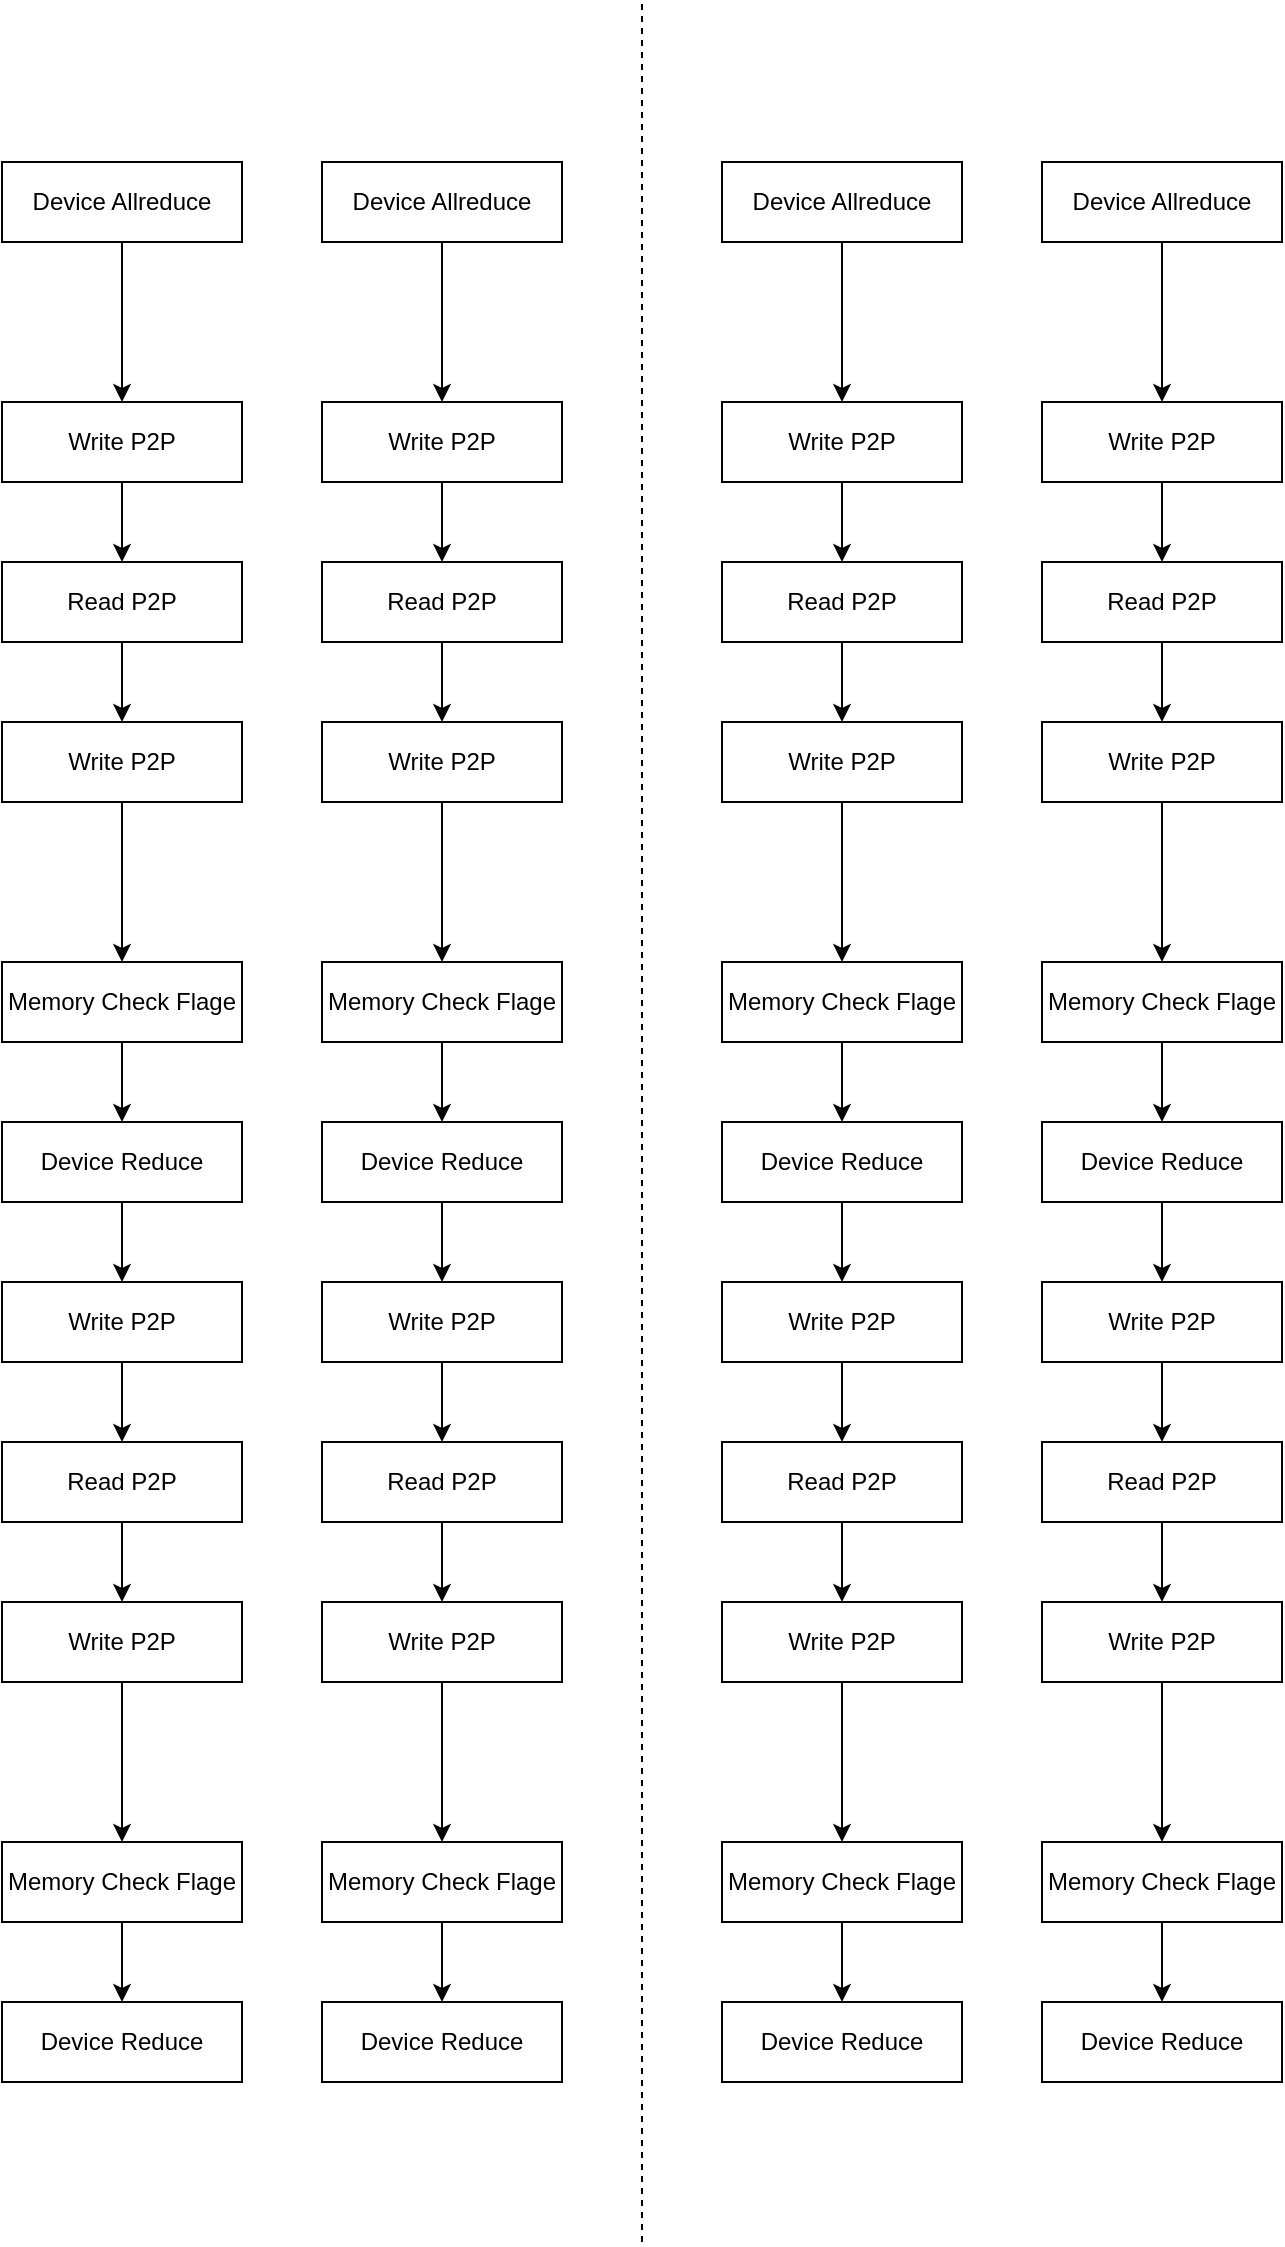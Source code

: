 <mxfile version="21.3.2" type="github">
  <diagram name="Page-1" id="tX2IQuwCIjiCe8rqKG4F">
    <mxGraphModel dx="2358" dy="1304" grid="1" gridSize="10" guides="1" tooltips="1" connect="1" arrows="1" fold="1" page="1" pageScale="1" pageWidth="850" pageHeight="1100" math="0" shadow="0">
      <root>
        <mxCell id="0" />
        <mxCell id="1" parent="0" />
        <mxCell id="35na0Je1MFFoeshVlC0p-17" value="" style="edgeStyle=orthogonalEdgeStyle;rounded=0;orthogonalLoop=1;jettySize=auto;html=1;" edge="1" parent="1" source="35na0Je1MFFoeshVlC0p-1" target="35na0Je1MFFoeshVlC0p-6">
          <mxGeometry relative="1" as="geometry" />
        </mxCell>
        <mxCell id="35na0Je1MFFoeshVlC0p-1" value="Device Allreduce" style="rounded=0;whiteSpace=wrap;html=1;" vertex="1" parent="1">
          <mxGeometry x="120" y="200" width="120" height="40" as="geometry" />
        </mxCell>
        <mxCell id="35na0Je1MFFoeshVlC0p-5" value="" style="endArrow=none;dashed=1;html=1;rounded=0;" edge="1" parent="1">
          <mxGeometry width="50" height="50" relative="1" as="geometry">
            <mxPoint x="440" y="1240" as="sourcePoint" />
            <mxPoint x="440" y="120" as="targetPoint" />
          </mxGeometry>
        </mxCell>
        <mxCell id="35na0Je1MFFoeshVlC0p-18" value="" style="edgeStyle=orthogonalEdgeStyle;rounded=0;orthogonalLoop=1;jettySize=auto;html=1;" edge="1" parent="1" source="35na0Je1MFFoeshVlC0p-6" target="35na0Je1MFFoeshVlC0p-7">
          <mxGeometry relative="1" as="geometry" />
        </mxCell>
        <mxCell id="35na0Je1MFFoeshVlC0p-6" value="Write P2P" style="rounded=0;whiteSpace=wrap;html=1;" vertex="1" parent="1">
          <mxGeometry x="120" y="320" width="120" height="40" as="geometry" />
        </mxCell>
        <mxCell id="35na0Je1MFFoeshVlC0p-19" value="" style="edgeStyle=orthogonalEdgeStyle;rounded=0;orthogonalLoop=1;jettySize=auto;html=1;" edge="1" parent="1" source="35na0Je1MFFoeshVlC0p-7" target="35na0Je1MFFoeshVlC0p-8">
          <mxGeometry relative="1" as="geometry" />
        </mxCell>
        <mxCell id="35na0Je1MFFoeshVlC0p-7" value="Read P2P" style="rounded=0;whiteSpace=wrap;html=1;" vertex="1" parent="1">
          <mxGeometry x="120" y="400" width="120" height="40" as="geometry" />
        </mxCell>
        <mxCell id="35na0Je1MFFoeshVlC0p-20" value="" style="edgeStyle=orthogonalEdgeStyle;rounded=0;orthogonalLoop=1;jettySize=auto;html=1;" edge="1" parent="1" source="35na0Je1MFFoeshVlC0p-8" target="35na0Je1MFFoeshVlC0p-9">
          <mxGeometry relative="1" as="geometry" />
        </mxCell>
        <mxCell id="35na0Je1MFFoeshVlC0p-8" value="Write P2P" style="rounded=0;whiteSpace=wrap;html=1;" vertex="1" parent="1">
          <mxGeometry x="120" y="480" width="120" height="40" as="geometry" />
        </mxCell>
        <mxCell id="35na0Je1MFFoeshVlC0p-21" value="" style="edgeStyle=orthogonalEdgeStyle;rounded=0;orthogonalLoop=1;jettySize=auto;html=1;" edge="1" parent="1" source="35na0Je1MFFoeshVlC0p-9" target="35na0Je1MFFoeshVlC0p-15">
          <mxGeometry relative="1" as="geometry" />
        </mxCell>
        <mxCell id="35na0Je1MFFoeshVlC0p-9" value="Memory Check Flage" style="rounded=0;whiteSpace=wrap;html=1;" vertex="1" parent="1">
          <mxGeometry x="120" y="600" width="120" height="40" as="geometry" />
        </mxCell>
        <mxCell id="35na0Je1MFFoeshVlC0p-27" value="" style="edgeStyle=orthogonalEdgeStyle;rounded=0;orthogonalLoop=1;jettySize=auto;html=1;" edge="1" parent="1" source="35na0Je1MFFoeshVlC0p-15" target="35na0Je1MFFoeshVlC0p-23">
          <mxGeometry relative="1" as="geometry" />
        </mxCell>
        <mxCell id="35na0Je1MFFoeshVlC0p-15" value="Device Reduce" style="rounded=0;whiteSpace=wrap;html=1;" vertex="1" parent="1">
          <mxGeometry x="120" y="680" width="120" height="40" as="geometry" />
        </mxCell>
        <mxCell id="35na0Je1MFFoeshVlC0p-22" value="" style="edgeStyle=orthogonalEdgeStyle;rounded=0;orthogonalLoop=1;jettySize=auto;html=1;" edge="1" parent="1" source="35na0Je1MFFoeshVlC0p-23" target="35na0Je1MFFoeshVlC0p-25">
          <mxGeometry relative="1" as="geometry" />
        </mxCell>
        <mxCell id="35na0Je1MFFoeshVlC0p-23" value="Write P2P" style="rounded=0;whiteSpace=wrap;html=1;" vertex="1" parent="1">
          <mxGeometry x="120" y="760" width="120" height="40" as="geometry" />
        </mxCell>
        <mxCell id="35na0Je1MFFoeshVlC0p-24" value="" style="edgeStyle=orthogonalEdgeStyle;rounded=0;orthogonalLoop=1;jettySize=auto;html=1;" edge="1" parent="1" source="35na0Je1MFFoeshVlC0p-25" target="35na0Je1MFFoeshVlC0p-26">
          <mxGeometry relative="1" as="geometry" />
        </mxCell>
        <mxCell id="35na0Je1MFFoeshVlC0p-25" value="Read P2P" style="rounded=0;whiteSpace=wrap;html=1;" vertex="1" parent="1">
          <mxGeometry x="120" y="840" width="120" height="40" as="geometry" />
        </mxCell>
        <mxCell id="35na0Je1MFFoeshVlC0p-31" value="" style="edgeStyle=orthogonalEdgeStyle;rounded=0;orthogonalLoop=1;jettySize=auto;html=1;" edge="1" parent="1" source="35na0Je1MFFoeshVlC0p-26" target="35na0Je1MFFoeshVlC0p-29">
          <mxGeometry relative="1" as="geometry" />
        </mxCell>
        <mxCell id="35na0Je1MFFoeshVlC0p-26" value="Write P2P" style="rounded=0;whiteSpace=wrap;html=1;" vertex="1" parent="1">
          <mxGeometry x="120" y="920" width="120" height="40" as="geometry" />
        </mxCell>
        <mxCell id="35na0Je1MFFoeshVlC0p-28" value="" style="edgeStyle=orthogonalEdgeStyle;rounded=0;orthogonalLoop=1;jettySize=auto;html=1;" edge="1" parent="1" source="35na0Je1MFFoeshVlC0p-29" target="35na0Je1MFFoeshVlC0p-30">
          <mxGeometry relative="1" as="geometry" />
        </mxCell>
        <mxCell id="35na0Je1MFFoeshVlC0p-29" value="Memory Check Flage" style="rounded=0;whiteSpace=wrap;html=1;" vertex="1" parent="1">
          <mxGeometry x="120" y="1040" width="120" height="40" as="geometry" />
        </mxCell>
        <mxCell id="35na0Je1MFFoeshVlC0p-30" value="Device Reduce" style="rounded=0;whiteSpace=wrap;html=1;" vertex="1" parent="1">
          <mxGeometry x="120" y="1120" width="120" height="40" as="geometry" />
        </mxCell>
        <mxCell id="35na0Je1MFFoeshVlC0p-32" value="" style="edgeStyle=orthogonalEdgeStyle;rounded=0;orthogonalLoop=1;jettySize=auto;html=1;" edge="1" parent="1" source="35na0Je1MFFoeshVlC0p-33" target="35na0Je1MFFoeshVlC0p-35">
          <mxGeometry relative="1" as="geometry" />
        </mxCell>
        <mxCell id="35na0Je1MFFoeshVlC0p-33" value="Device Allreduce" style="rounded=0;whiteSpace=wrap;html=1;" vertex="1" parent="1">
          <mxGeometry x="280" y="200" width="120" height="40" as="geometry" />
        </mxCell>
        <mxCell id="35na0Je1MFFoeshVlC0p-34" value="" style="edgeStyle=orthogonalEdgeStyle;rounded=0;orthogonalLoop=1;jettySize=auto;html=1;" edge="1" parent="1" source="35na0Je1MFFoeshVlC0p-35" target="35na0Je1MFFoeshVlC0p-37">
          <mxGeometry relative="1" as="geometry" />
        </mxCell>
        <mxCell id="35na0Je1MFFoeshVlC0p-35" value="Write P2P" style="rounded=0;whiteSpace=wrap;html=1;" vertex="1" parent="1">
          <mxGeometry x="280" y="320" width="120" height="40" as="geometry" />
        </mxCell>
        <mxCell id="35na0Je1MFFoeshVlC0p-36" value="" style="edgeStyle=orthogonalEdgeStyle;rounded=0;orthogonalLoop=1;jettySize=auto;html=1;" edge="1" parent="1" source="35na0Je1MFFoeshVlC0p-37" target="35na0Je1MFFoeshVlC0p-39">
          <mxGeometry relative="1" as="geometry" />
        </mxCell>
        <mxCell id="35na0Je1MFFoeshVlC0p-37" value="Read P2P" style="rounded=0;whiteSpace=wrap;html=1;" vertex="1" parent="1">
          <mxGeometry x="280" y="400" width="120" height="40" as="geometry" />
        </mxCell>
        <mxCell id="35na0Je1MFFoeshVlC0p-38" value="" style="edgeStyle=orthogonalEdgeStyle;rounded=0;orthogonalLoop=1;jettySize=auto;html=1;" edge="1" parent="1" source="35na0Je1MFFoeshVlC0p-39" target="35na0Je1MFFoeshVlC0p-41">
          <mxGeometry relative="1" as="geometry" />
        </mxCell>
        <mxCell id="35na0Je1MFFoeshVlC0p-39" value="Write P2P" style="rounded=0;whiteSpace=wrap;html=1;" vertex="1" parent="1">
          <mxGeometry x="280" y="480" width="120" height="40" as="geometry" />
        </mxCell>
        <mxCell id="35na0Je1MFFoeshVlC0p-40" value="" style="edgeStyle=orthogonalEdgeStyle;rounded=0;orthogonalLoop=1;jettySize=auto;html=1;" edge="1" parent="1" source="35na0Je1MFFoeshVlC0p-41" target="35na0Je1MFFoeshVlC0p-43">
          <mxGeometry relative="1" as="geometry" />
        </mxCell>
        <mxCell id="35na0Je1MFFoeshVlC0p-41" value="Memory Check Flage" style="rounded=0;whiteSpace=wrap;html=1;" vertex="1" parent="1">
          <mxGeometry x="280" y="600" width="120" height="40" as="geometry" />
        </mxCell>
        <mxCell id="35na0Je1MFFoeshVlC0p-42" value="" style="edgeStyle=orthogonalEdgeStyle;rounded=0;orthogonalLoop=1;jettySize=auto;html=1;" edge="1" parent="1" source="35na0Je1MFFoeshVlC0p-43" target="35na0Je1MFFoeshVlC0p-45">
          <mxGeometry relative="1" as="geometry" />
        </mxCell>
        <mxCell id="35na0Je1MFFoeshVlC0p-43" value="Device Reduce" style="rounded=0;whiteSpace=wrap;html=1;" vertex="1" parent="1">
          <mxGeometry x="280" y="680" width="120" height="40" as="geometry" />
        </mxCell>
        <mxCell id="35na0Je1MFFoeshVlC0p-44" value="" style="edgeStyle=orthogonalEdgeStyle;rounded=0;orthogonalLoop=1;jettySize=auto;html=1;" edge="1" parent="1" source="35na0Je1MFFoeshVlC0p-45" target="35na0Je1MFFoeshVlC0p-47">
          <mxGeometry relative="1" as="geometry" />
        </mxCell>
        <mxCell id="35na0Je1MFFoeshVlC0p-45" value="Write P2P" style="rounded=0;whiteSpace=wrap;html=1;" vertex="1" parent="1">
          <mxGeometry x="280" y="760" width="120" height="40" as="geometry" />
        </mxCell>
        <mxCell id="35na0Je1MFFoeshVlC0p-46" value="" style="edgeStyle=orthogonalEdgeStyle;rounded=0;orthogonalLoop=1;jettySize=auto;html=1;" edge="1" parent="1" source="35na0Je1MFFoeshVlC0p-47" target="35na0Je1MFFoeshVlC0p-49">
          <mxGeometry relative="1" as="geometry" />
        </mxCell>
        <mxCell id="35na0Je1MFFoeshVlC0p-47" value="Read P2P" style="rounded=0;whiteSpace=wrap;html=1;" vertex="1" parent="1">
          <mxGeometry x="280" y="840" width="120" height="40" as="geometry" />
        </mxCell>
        <mxCell id="35na0Je1MFFoeshVlC0p-48" value="" style="edgeStyle=orthogonalEdgeStyle;rounded=0;orthogonalLoop=1;jettySize=auto;html=1;" edge="1" parent="1" source="35na0Je1MFFoeshVlC0p-49" target="35na0Je1MFFoeshVlC0p-51">
          <mxGeometry relative="1" as="geometry" />
        </mxCell>
        <mxCell id="35na0Je1MFFoeshVlC0p-49" value="Write P2P" style="rounded=0;whiteSpace=wrap;html=1;" vertex="1" parent="1">
          <mxGeometry x="280" y="920" width="120" height="40" as="geometry" />
        </mxCell>
        <mxCell id="35na0Je1MFFoeshVlC0p-50" value="" style="edgeStyle=orthogonalEdgeStyle;rounded=0;orthogonalLoop=1;jettySize=auto;html=1;" edge="1" parent="1" source="35na0Je1MFFoeshVlC0p-51" target="35na0Je1MFFoeshVlC0p-52">
          <mxGeometry relative="1" as="geometry" />
        </mxCell>
        <mxCell id="35na0Je1MFFoeshVlC0p-51" value="Memory Check Flage" style="rounded=0;whiteSpace=wrap;html=1;" vertex="1" parent="1">
          <mxGeometry x="280" y="1040" width="120" height="40" as="geometry" />
        </mxCell>
        <mxCell id="35na0Je1MFFoeshVlC0p-52" value="Device Reduce" style="rounded=0;whiteSpace=wrap;html=1;" vertex="1" parent="1">
          <mxGeometry x="280" y="1120" width="120" height="40" as="geometry" />
        </mxCell>
        <mxCell id="35na0Je1MFFoeshVlC0p-53" value="" style="edgeStyle=orthogonalEdgeStyle;rounded=0;orthogonalLoop=1;jettySize=auto;html=1;" edge="1" parent="1" source="35na0Je1MFFoeshVlC0p-54" target="35na0Je1MFFoeshVlC0p-56">
          <mxGeometry relative="1" as="geometry" />
        </mxCell>
        <mxCell id="35na0Je1MFFoeshVlC0p-54" value="Device Allreduce" style="rounded=0;whiteSpace=wrap;html=1;" vertex="1" parent="1">
          <mxGeometry x="480" y="200" width="120" height="40" as="geometry" />
        </mxCell>
        <mxCell id="35na0Je1MFFoeshVlC0p-55" value="" style="edgeStyle=orthogonalEdgeStyle;rounded=0;orthogonalLoop=1;jettySize=auto;html=1;" edge="1" parent="1" source="35na0Je1MFFoeshVlC0p-56" target="35na0Je1MFFoeshVlC0p-58">
          <mxGeometry relative="1" as="geometry" />
        </mxCell>
        <mxCell id="35na0Je1MFFoeshVlC0p-56" value="Write P2P" style="rounded=0;whiteSpace=wrap;html=1;" vertex="1" parent="1">
          <mxGeometry x="480" y="320" width="120" height="40" as="geometry" />
        </mxCell>
        <mxCell id="35na0Je1MFFoeshVlC0p-57" value="" style="edgeStyle=orthogonalEdgeStyle;rounded=0;orthogonalLoop=1;jettySize=auto;html=1;" edge="1" parent="1" source="35na0Je1MFFoeshVlC0p-58" target="35na0Je1MFFoeshVlC0p-60">
          <mxGeometry relative="1" as="geometry" />
        </mxCell>
        <mxCell id="35na0Je1MFFoeshVlC0p-58" value="Read P2P" style="rounded=0;whiteSpace=wrap;html=1;" vertex="1" parent="1">
          <mxGeometry x="480" y="400" width="120" height="40" as="geometry" />
        </mxCell>
        <mxCell id="35na0Je1MFFoeshVlC0p-59" value="" style="edgeStyle=orthogonalEdgeStyle;rounded=0;orthogonalLoop=1;jettySize=auto;html=1;" edge="1" parent="1" source="35na0Je1MFFoeshVlC0p-60" target="35na0Je1MFFoeshVlC0p-62">
          <mxGeometry relative="1" as="geometry" />
        </mxCell>
        <mxCell id="35na0Je1MFFoeshVlC0p-60" value="Write P2P" style="rounded=0;whiteSpace=wrap;html=1;" vertex="1" parent="1">
          <mxGeometry x="480" y="480" width="120" height="40" as="geometry" />
        </mxCell>
        <mxCell id="35na0Je1MFFoeshVlC0p-61" value="" style="edgeStyle=orthogonalEdgeStyle;rounded=0;orthogonalLoop=1;jettySize=auto;html=1;" edge="1" parent="1" source="35na0Je1MFFoeshVlC0p-62" target="35na0Je1MFFoeshVlC0p-64">
          <mxGeometry relative="1" as="geometry" />
        </mxCell>
        <mxCell id="35na0Je1MFFoeshVlC0p-62" value="Memory Check Flage" style="rounded=0;whiteSpace=wrap;html=1;" vertex="1" parent="1">
          <mxGeometry x="480" y="600" width="120" height="40" as="geometry" />
        </mxCell>
        <mxCell id="35na0Je1MFFoeshVlC0p-63" value="" style="edgeStyle=orthogonalEdgeStyle;rounded=0;orthogonalLoop=1;jettySize=auto;html=1;" edge="1" parent="1" source="35na0Je1MFFoeshVlC0p-64" target="35na0Je1MFFoeshVlC0p-66">
          <mxGeometry relative="1" as="geometry" />
        </mxCell>
        <mxCell id="35na0Je1MFFoeshVlC0p-64" value="Device Reduce" style="rounded=0;whiteSpace=wrap;html=1;" vertex="1" parent="1">
          <mxGeometry x="480" y="680" width="120" height="40" as="geometry" />
        </mxCell>
        <mxCell id="35na0Je1MFFoeshVlC0p-65" value="" style="edgeStyle=orthogonalEdgeStyle;rounded=0;orthogonalLoop=1;jettySize=auto;html=1;" edge="1" parent="1" source="35na0Je1MFFoeshVlC0p-66" target="35na0Je1MFFoeshVlC0p-68">
          <mxGeometry relative="1" as="geometry" />
        </mxCell>
        <mxCell id="35na0Je1MFFoeshVlC0p-66" value="Write P2P" style="rounded=0;whiteSpace=wrap;html=1;" vertex="1" parent="1">
          <mxGeometry x="480" y="760" width="120" height="40" as="geometry" />
        </mxCell>
        <mxCell id="35na0Je1MFFoeshVlC0p-67" value="" style="edgeStyle=orthogonalEdgeStyle;rounded=0;orthogonalLoop=1;jettySize=auto;html=1;" edge="1" parent="1" source="35na0Je1MFFoeshVlC0p-68" target="35na0Je1MFFoeshVlC0p-70">
          <mxGeometry relative="1" as="geometry" />
        </mxCell>
        <mxCell id="35na0Je1MFFoeshVlC0p-68" value="Read P2P" style="rounded=0;whiteSpace=wrap;html=1;" vertex="1" parent="1">
          <mxGeometry x="480" y="840" width="120" height="40" as="geometry" />
        </mxCell>
        <mxCell id="35na0Je1MFFoeshVlC0p-69" value="" style="edgeStyle=orthogonalEdgeStyle;rounded=0;orthogonalLoop=1;jettySize=auto;html=1;" edge="1" parent="1" source="35na0Je1MFFoeshVlC0p-70" target="35na0Je1MFFoeshVlC0p-72">
          <mxGeometry relative="1" as="geometry" />
        </mxCell>
        <mxCell id="35na0Je1MFFoeshVlC0p-70" value="Write P2P" style="rounded=0;whiteSpace=wrap;html=1;" vertex="1" parent="1">
          <mxGeometry x="480" y="920" width="120" height="40" as="geometry" />
        </mxCell>
        <mxCell id="35na0Je1MFFoeshVlC0p-71" value="" style="edgeStyle=orthogonalEdgeStyle;rounded=0;orthogonalLoop=1;jettySize=auto;html=1;" edge="1" parent="1" source="35na0Je1MFFoeshVlC0p-72" target="35na0Je1MFFoeshVlC0p-73">
          <mxGeometry relative="1" as="geometry" />
        </mxCell>
        <mxCell id="35na0Je1MFFoeshVlC0p-72" value="Memory Check Flage" style="rounded=0;whiteSpace=wrap;html=1;" vertex="1" parent="1">
          <mxGeometry x="480" y="1040" width="120" height="40" as="geometry" />
        </mxCell>
        <mxCell id="35na0Je1MFFoeshVlC0p-73" value="Device Reduce" style="rounded=0;whiteSpace=wrap;html=1;" vertex="1" parent="1">
          <mxGeometry x="480" y="1120" width="120" height="40" as="geometry" />
        </mxCell>
        <mxCell id="35na0Je1MFFoeshVlC0p-74" value="" style="edgeStyle=orthogonalEdgeStyle;rounded=0;orthogonalLoop=1;jettySize=auto;html=1;" edge="1" parent="1" source="35na0Je1MFFoeshVlC0p-75" target="35na0Je1MFFoeshVlC0p-77">
          <mxGeometry relative="1" as="geometry" />
        </mxCell>
        <mxCell id="35na0Je1MFFoeshVlC0p-75" value="Device Allreduce" style="rounded=0;whiteSpace=wrap;html=1;" vertex="1" parent="1">
          <mxGeometry x="640" y="200" width="120" height="40" as="geometry" />
        </mxCell>
        <mxCell id="35na0Je1MFFoeshVlC0p-76" value="" style="edgeStyle=orthogonalEdgeStyle;rounded=0;orthogonalLoop=1;jettySize=auto;html=1;" edge="1" parent="1" source="35na0Je1MFFoeshVlC0p-77" target="35na0Je1MFFoeshVlC0p-79">
          <mxGeometry relative="1" as="geometry" />
        </mxCell>
        <mxCell id="35na0Je1MFFoeshVlC0p-77" value="Write P2P" style="rounded=0;whiteSpace=wrap;html=1;" vertex="1" parent="1">
          <mxGeometry x="640" y="320" width="120" height="40" as="geometry" />
        </mxCell>
        <mxCell id="35na0Je1MFFoeshVlC0p-78" value="" style="edgeStyle=orthogonalEdgeStyle;rounded=0;orthogonalLoop=1;jettySize=auto;html=1;" edge="1" parent="1" source="35na0Je1MFFoeshVlC0p-79" target="35na0Je1MFFoeshVlC0p-81">
          <mxGeometry relative="1" as="geometry" />
        </mxCell>
        <mxCell id="35na0Je1MFFoeshVlC0p-79" value="Read P2P" style="rounded=0;whiteSpace=wrap;html=1;" vertex="1" parent="1">
          <mxGeometry x="640" y="400" width="120" height="40" as="geometry" />
        </mxCell>
        <mxCell id="35na0Je1MFFoeshVlC0p-80" value="" style="edgeStyle=orthogonalEdgeStyle;rounded=0;orthogonalLoop=1;jettySize=auto;html=1;" edge="1" parent="1" source="35na0Je1MFFoeshVlC0p-81" target="35na0Je1MFFoeshVlC0p-83">
          <mxGeometry relative="1" as="geometry" />
        </mxCell>
        <mxCell id="35na0Je1MFFoeshVlC0p-81" value="Write P2P" style="rounded=0;whiteSpace=wrap;html=1;" vertex="1" parent="1">
          <mxGeometry x="640" y="480" width="120" height="40" as="geometry" />
        </mxCell>
        <mxCell id="35na0Je1MFFoeshVlC0p-82" value="" style="edgeStyle=orthogonalEdgeStyle;rounded=0;orthogonalLoop=1;jettySize=auto;html=1;" edge="1" parent="1" source="35na0Je1MFFoeshVlC0p-83" target="35na0Je1MFFoeshVlC0p-85">
          <mxGeometry relative="1" as="geometry" />
        </mxCell>
        <mxCell id="35na0Je1MFFoeshVlC0p-83" value="Memory Check Flage" style="rounded=0;whiteSpace=wrap;html=1;" vertex="1" parent="1">
          <mxGeometry x="640" y="600" width="120" height="40" as="geometry" />
        </mxCell>
        <mxCell id="35na0Je1MFFoeshVlC0p-84" value="" style="edgeStyle=orthogonalEdgeStyle;rounded=0;orthogonalLoop=1;jettySize=auto;html=1;" edge="1" parent="1" source="35na0Je1MFFoeshVlC0p-85" target="35na0Je1MFFoeshVlC0p-87">
          <mxGeometry relative="1" as="geometry" />
        </mxCell>
        <mxCell id="35na0Je1MFFoeshVlC0p-85" value="Device Reduce" style="rounded=0;whiteSpace=wrap;html=1;" vertex="1" parent="1">
          <mxGeometry x="640" y="680" width="120" height="40" as="geometry" />
        </mxCell>
        <mxCell id="35na0Je1MFFoeshVlC0p-86" value="" style="edgeStyle=orthogonalEdgeStyle;rounded=0;orthogonalLoop=1;jettySize=auto;html=1;" edge="1" parent="1" source="35na0Je1MFFoeshVlC0p-87" target="35na0Je1MFFoeshVlC0p-89">
          <mxGeometry relative="1" as="geometry" />
        </mxCell>
        <mxCell id="35na0Je1MFFoeshVlC0p-87" value="Write P2P" style="rounded=0;whiteSpace=wrap;html=1;" vertex="1" parent="1">
          <mxGeometry x="640" y="760" width="120" height="40" as="geometry" />
        </mxCell>
        <mxCell id="35na0Je1MFFoeshVlC0p-88" value="" style="edgeStyle=orthogonalEdgeStyle;rounded=0;orthogonalLoop=1;jettySize=auto;html=1;" edge="1" parent="1" source="35na0Je1MFFoeshVlC0p-89" target="35na0Je1MFFoeshVlC0p-91">
          <mxGeometry relative="1" as="geometry" />
        </mxCell>
        <mxCell id="35na0Je1MFFoeshVlC0p-89" value="Read P2P" style="rounded=0;whiteSpace=wrap;html=1;" vertex="1" parent="1">
          <mxGeometry x="640" y="840" width="120" height="40" as="geometry" />
        </mxCell>
        <mxCell id="35na0Je1MFFoeshVlC0p-90" value="" style="edgeStyle=orthogonalEdgeStyle;rounded=0;orthogonalLoop=1;jettySize=auto;html=1;" edge="1" parent="1" source="35na0Je1MFFoeshVlC0p-91" target="35na0Je1MFFoeshVlC0p-93">
          <mxGeometry relative="1" as="geometry" />
        </mxCell>
        <mxCell id="35na0Je1MFFoeshVlC0p-91" value="Write P2P" style="rounded=0;whiteSpace=wrap;html=1;" vertex="1" parent="1">
          <mxGeometry x="640" y="920" width="120" height="40" as="geometry" />
        </mxCell>
        <mxCell id="35na0Je1MFFoeshVlC0p-92" value="" style="edgeStyle=orthogonalEdgeStyle;rounded=0;orthogonalLoop=1;jettySize=auto;html=1;" edge="1" parent="1" source="35na0Je1MFFoeshVlC0p-93" target="35na0Je1MFFoeshVlC0p-94">
          <mxGeometry relative="1" as="geometry" />
        </mxCell>
        <mxCell id="35na0Je1MFFoeshVlC0p-93" value="Memory Check Flage" style="rounded=0;whiteSpace=wrap;html=1;" vertex="1" parent="1">
          <mxGeometry x="640" y="1040" width="120" height="40" as="geometry" />
        </mxCell>
        <mxCell id="35na0Je1MFFoeshVlC0p-94" value="Device Reduce" style="rounded=0;whiteSpace=wrap;html=1;" vertex="1" parent="1">
          <mxGeometry x="640" y="1120" width="120" height="40" as="geometry" />
        </mxCell>
      </root>
    </mxGraphModel>
  </diagram>
</mxfile>
